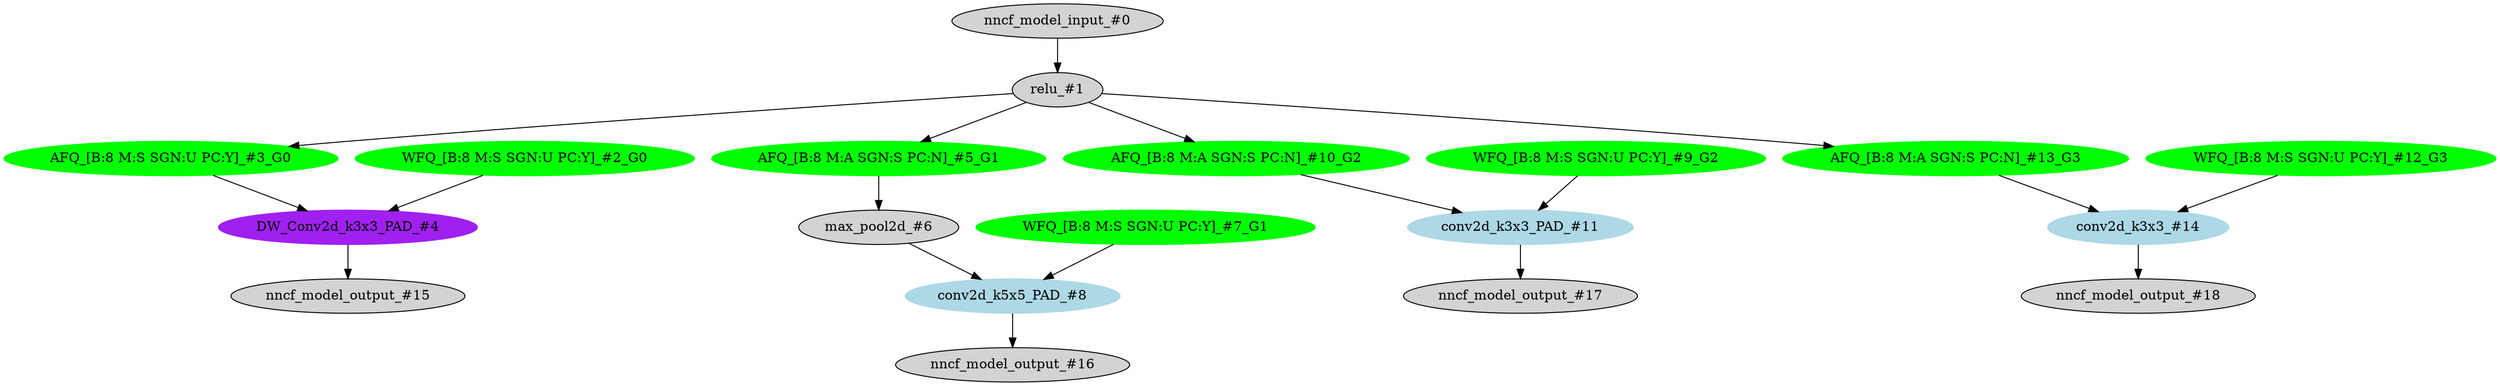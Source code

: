 strict digraph  {
"0 /nncf_model_input_0" [id=0, label="nncf_model_input_#0", style=filled, type=nncf_model_input];
"1 MultiBranchesModel/ReLU/relu_0" [id=1, label="relu_#1", style=filled, type=relu];
"2 MultiBranchesModel/NNCFConv2d[conv_a]/ModuleDict[pre_ops]/UpdateWeight[0]/SymmetricQuantizer[op]/symmetric_quantize_0" [color=green, id=2, label="WFQ_[B:8 M:S SGN:U PC:Y]_#2_G0", style=filled, type=symmetric_quantize];
"3 MultiBranchesModel/NNCFConv2d[conv_a]/SymmetricQuantizer/symmetric_quantize_0" [color=green, id=3, label="AFQ_[B:8 M:S SGN:U PC:Y]_#3_G0", style=filled, type=symmetric_quantize];
"4 MultiBranchesModel/NNCFConv2d[conv_a]/conv2d_0" [color=purple, id=4, label="DW_Conv2d_k3x3_PAD_#4", style=filled, type=conv2d];
"5 MultiBranchesModel/MaxPool2d[max_pool_b]/AsymmetricQuantizer/asymmetric_quantize_0" [color=green, id=5, label="AFQ_[B:8 M:A SGN:S PC:N]_#5_G1", style=filled, type=asymmetric_quantize];
"6 MultiBranchesModel/MaxPool2d[max_pool_b]/max_pool2d_0" [id=6, label="max_pool2d_#6", style=filled, type=max_pool2d];
"7 MultiBranchesModel/NNCFConv2d[conv_b]/ModuleDict[pre_ops]/UpdateWeight[0]/SymmetricQuantizer[op]/symmetric_quantize_0" [color=green, id=7, label="WFQ_[B:8 M:S SGN:U PC:Y]_#7_G1", style=filled, type=symmetric_quantize];
"8 MultiBranchesModel/NNCFConv2d[conv_b]/conv2d_0" [color=lightblue, id=8, label="conv2d_k5x5_PAD_#8", style=filled, type=conv2d];
"9 MultiBranchesModel/NNCFConv2d[conv_c]/ModuleDict[pre_ops]/UpdateWeight[0]/SymmetricQuantizer[op]/symmetric_quantize_0" [color=green, id=9, label="WFQ_[B:8 M:S SGN:U PC:Y]_#9_G2", style=filled, type=symmetric_quantize];
"10 MultiBranchesModel/NNCFConv2d[conv_c]/AsymmetricQuantizer/asymmetric_quantize_0" [color=green, id=10, label="AFQ_[B:8 M:A SGN:S PC:N]_#10_G2", style=filled, type=asymmetric_quantize];
"11 MultiBranchesModel/NNCFConv2d[conv_c]/conv2d_0" [color=lightblue, id=11, label="conv2d_k3x3_PAD_#11", style=filled, type=conv2d];
"12 MultiBranchesModel/NNCFConv2d[conv_d]/ModuleDict[pre_ops]/UpdateWeight[0]/SymmetricQuantizer[op]/symmetric_quantize_0" [color=green, id=12, label="WFQ_[B:8 M:S SGN:U PC:Y]_#12_G3", style=filled, type=symmetric_quantize];
"13 MultiBranchesModel/NNCFConv2d[conv_d]/AsymmetricQuantizer/asymmetric_quantize_0" [color=green, id=13, label="AFQ_[B:8 M:A SGN:S PC:N]_#13_G3", style=filled, type=asymmetric_quantize];
"14 MultiBranchesModel/NNCFConv2d[conv_d]/conv2d_0" [color=lightblue, id=14, label="conv2d_k3x3_#14", style=filled, type=conv2d];
"15 /nncf_model_output_0" [id=15, label="nncf_model_output_#15", style=filled, type=nncf_model_output];
"16 /nncf_model_output_1" [id=16, label="nncf_model_output_#16", style=filled, type=nncf_model_output];
"17 /nncf_model_output_2" [id=17, label="nncf_model_output_#17", style=filled, type=nncf_model_output];
"18 /nncf_model_output_3" [id=18, label="nncf_model_output_#18", style=filled, type=nncf_model_output];
"0 /nncf_model_input_0" -> "1 MultiBranchesModel/ReLU/relu_0";
"1 MultiBranchesModel/ReLU/relu_0" -> "3 MultiBranchesModel/NNCFConv2d[conv_a]/SymmetricQuantizer/symmetric_quantize_0";
"1 MultiBranchesModel/ReLU/relu_0" -> "5 MultiBranchesModel/MaxPool2d[max_pool_b]/AsymmetricQuantizer/asymmetric_quantize_0";
"1 MultiBranchesModel/ReLU/relu_0" -> "10 MultiBranchesModel/NNCFConv2d[conv_c]/AsymmetricQuantizer/asymmetric_quantize_0";
"1 MultiBranchesModel/ReLU/relu_0" -> "13 MultiBranchesModel/NNCFConv2d[conv_d]/AsymmetricQuantizer/asymmetric_quantize_0";
"2 MultiBranchesModel/NNCFConv2d[conv_a]/ModuleDict[pre_ops]/UpdateWeight[0]/SymmetricQuantizer[op]/symmetric_quantize_0" -> "4 MultiBranchesModel/NNCFConv2d[conv_a]/conv2d_0";
"3 MultiBranchesModel/NNCFConv2d[conv_a]/SymmetricQuantizer/symmetric_quantize_0" -> "4 MultiBranchesModel/NNCFConv2d[conv_a]/conv2d_0";
"4 MultiBranchesModel/NNCFConv2d[conv_a]/conv2d_0" -> "15 /nncf_model_output_0";
"5 MultiBranchesModel/MaxPool2d[max_pool_b]/AsymmetricQuantizer/asymmetric_quantize_0" -> "6 MultiBranchesModel/MaxPool2d[max_pool_b]/max_pool2d_0";
"6 MultiBranchesModel/MaxPool2d[max_pool_b]/max_pool2d_0" -> "8 MultiBranchesModel/NNCFConv2d[conv_b]/conv2d_0";
"7 MultiBranchesModel/NNCFConv2d[conv_b]/ModuleDict[pre_ops]/UpdateWeight[0]/SymmetricQuantizer[op]/symmetric_quantize_0" -> "8 MultiBranchesModel/NNCFConv2d[conv_b]/conv2d_0";
"8 MultiBranchesModel/NNCFConv2d[conv_b]/conv2d_0" -> "16 /nncf_model_output_1";
"9 MultiBranchesModel/NNCFConv2d[conv_c]/ModuleDict[pre_ops]/UpdateWeight[0]/SymmetricQuantizer[op]/symmetric_quantize_0" -> "11 MultiBranchesModel/NNCFConv2d[conv_c]/conv2d_0";
"10 MultiBranchesModel/NNCFConv2d[conv_c]/AsymmetricQuantizer/asymmetric_quantize_0" -> "11 MultiBranchesModel/NNCFConv2d[conv_c]/conv2d_0";
"11 MultiBranchesModel/NNCFConv2d[conv_c]/conv2d_0" -> "17 /nncf_model_output_2";
"12 MultiBranchesModel/NNCFConv2d[conv_d]/ModuleDict[pre_ops]/UpdateWeight[0]/SymmetricQuantizer[op]/symmetric_quantize_0" -> "14 MultiBranchesModel/NNCFConv2d[conv_d]/conv2d_0";
"13 MultiBranchesModel/NNCFConv2d[conv_d]/AsymmetricQuantizer/asymmetric_quantize_0" -> "14 MultiBranchesModel/NNCFConv2d[conv_d]/conv2d_0";
"14 MultiBranchesModel/NNCFConv2d[conv_d]/conv2d_0" -> "18 /nncf_model_output_3";
}
